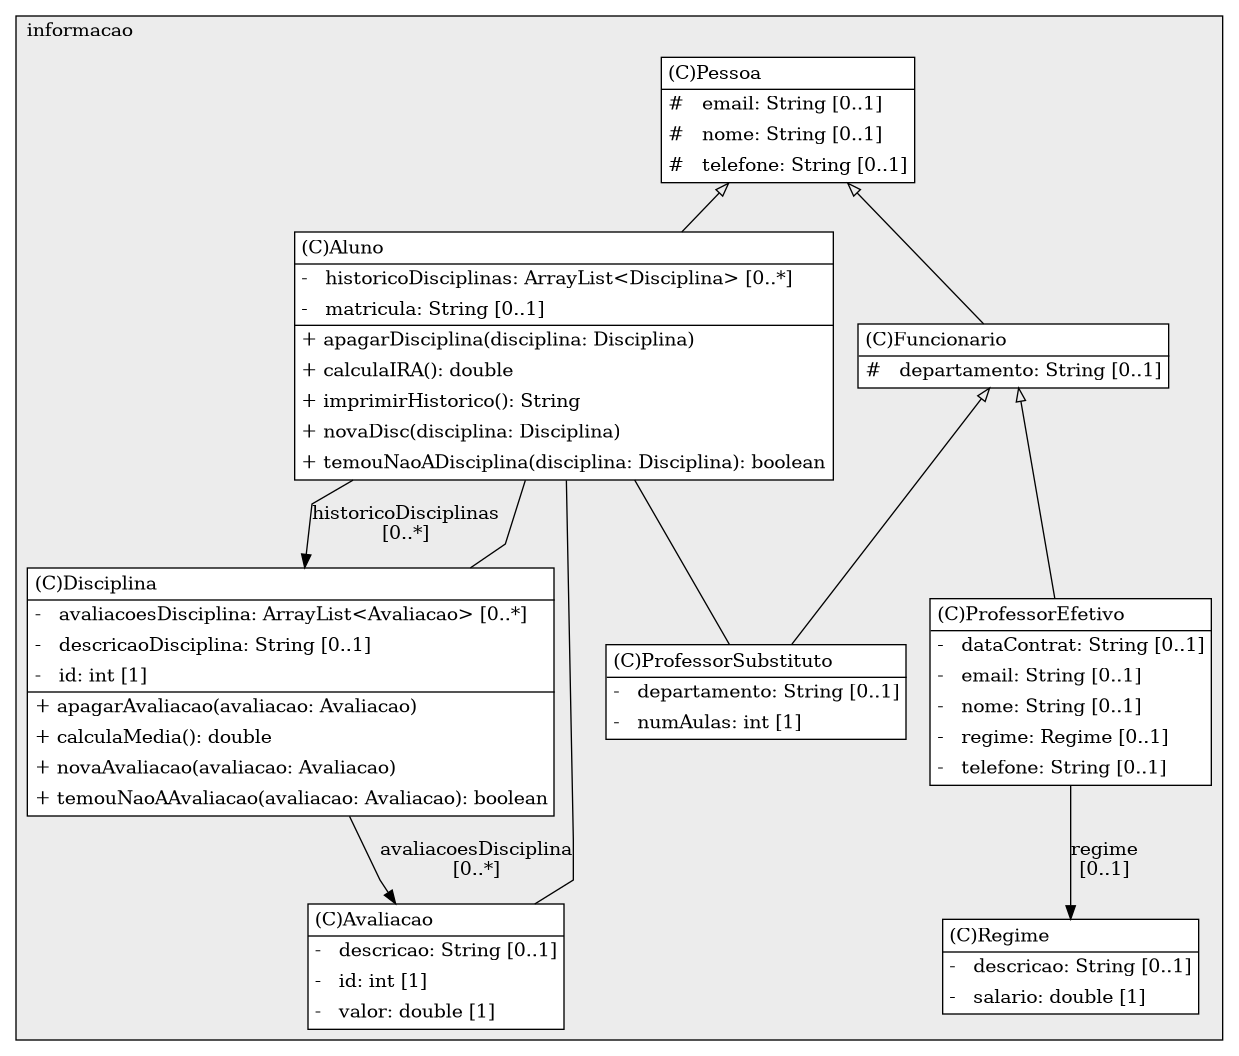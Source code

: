 @startuml

/' diagram meta data start
config=StructureConfiguration;
{
  "projectClassification": {
    "searchMode": "OpenProject", // OpenProject, AllProjects
    "includedProjects": "",
    "pathEndKeywords": "*.impl",
    "isClientPath": "",
    "isClientName": "",
    "isTestPath": "",
    "isTestName": "",
    "isMappingPath": "",
    "isMappingName": "",
    "isDataAccessPath": "",
    "isDataAccessName": "",
    "isDataStructurePath": "",
    "isDataStructureName": "",
    "isInterfaceStructuresPath": "",
    "isInterfaceStructuresName": "",
    "isEntryPointPath": "",
    "isEntryPointName": "",
    "treatFinalFieldsAsMandatory": false
  },
  "graphRestriction": {
    "classPackageExcludeFilter": "",
    "classPackageIncludeFilter": "",
    "classNameExcludeFilter": "",
    "classNameIncludeFilter": "",
    "methodNameExcludeFilter": "",
    "methodNameIncludeFilter": "",
    "removeByInheritance": "", // inheritance/annotation based filtering is done in a second step
    "removeByAnnotation": "",
    "removeByClassPackage": "", // cleanup the graph after inheritance/annotation based filtering is done
    "removeByClassName": "",
    "cutMappings": false,
    "cutEnum": true,
    "cutTests": true,
    "cutClient": true,
    "cutDataAccess": false,
    "cutInterfaceStructures": false,
    "cutDataStructures": false,
    "cutGetterAndSetter": true,
    "cutConstructors": true
  },
  "graphTraversal": {
    "forwardDepth": 6,
    "backwardDepth": 6,
    "classPackageExcludeFilter": "",
    "classPackageIncludeFilter": "",
    "classNameExcludeFilter": "",
    "classNameIncludeFilter": "",
    "methodNameExcludeFilter": "",
    "methodNameIncludeFilter": "",
    "hideMappings": false,
    "hideDataStructures": false,
    "hidePrivateMethods": true,
    "hideInterfaceCalls": true, // indirection: implementation -> interface (is hidden) -> implementation
    "onlyShowApplicationEntryPoints": false, // root node is included
    "useMethodCallsForStructureDiagram": "ForwardOnly" // ForwardOnly, BothDirections, No
  },
  "details": {
    "aggregation": "GroupByClass", // ByClass, GroupByClass, None
    "showClassGenericTypes": true,
    "showMethods": true,
    "showMethodParameterNames": true,
    "showMethodParameterTypes": true,
    "showMethodReturnType": true,
    "showPackageLevels": 2,
    "showDetailedClassStructure": true
  },
  "rootClass": "integrantes.informacao.Aluno",
  "extensionCallbackMethod": "" // qualified.class.name#methodName - signature: public static String method(String)
}
diagram meta data end '/



digraph g {
    rankdir="TB"
    splines=polyline
    

'nodes 
subgraph cluster_63486649 { 
   	label=informacao
	labeljust=l
	fillcolor="#ececec"
	style=filled
   
   Aluno1927503155[
	label=<<TABLE BORDER="1" CELLBORDER="0" CELLPADDING="4" CELLSPACING="0">
<TR><TD ALIGN="LEFT" >(C)Aluno</TD></TR>
<HR/>
<TR><TD ALIGN="LEFT" >-   historicoDisciplinas: ArrayList&lt;Disciplina&gt; [0..*]</TD></TR>
<TR><TD ALIGN="LEFT" >-   matricula: String [0..1]</TD></TR>
<HR/>
<TR><TD ALIGN="LEFT" >+ apagarDisciplina(disciplina: Disciplina)</TD></TR>
<TR><TD ALIGN="LEFT" >+ calculaIRA(): double</TD></TR>
<TR><TD ALIGN="LEFT" >+ imprimirHistorico(): String</TD></TR>
<TR><TD ALIGN="LEFT" >+ novaDisc(disciplina: Disciplina)</TD></TR>
<TR><TD ALIGN="LEFT" >+ temouNaoADisciplina(disciplina: Disciplina): boolean</TD></TR>
</TABLE>>
	style=filled
	margin=0
	shape=plaintext
	fillcolor="#FFFFFF"
];

Avaliacao1927503155[
	label=<<TABLE BORDER="1" CELLBORDER="0" CELLPADDING="4" CELLSPACING="0">
<TR><TD ALIGN="LEFT" >(C)Avaliacao</TD></TR>
<HR/>
<TR><TD ALIGN="LEFT" >-   descricao: String [0..1]</TD></TR>
<TR><TD ALIGN="LEFT" >-   id: int [1]</TD></TR>
<TR><TD ALIGN="LEFT" >-   valor: double [1]</TD></TR>
</TABLE>>
	style=filled
	margin=0
	shape=plaintext
	fillcolor="#FFFFFF"
];

Disciplina1927503155[
	label=<<TABLE BORDER="1" CELLBORDER="0" CELLPADDING="4" CELLSPACING="0">
<TR><TD ALIGN="LEFT" >(C)Disciplina</TD></TR>
<HR/>
<TR><TD ALIGN="LEFT" >-   avaliacoesDisciplina: ArrayList&lt;Avaliacao&gt; [0..*]</TD></TR>
<TR><TD ALIGN="LEFT" >-   descricaoDisciplina: String [0..1]</TD></TR>
<TR><TD ALIGN="LEFT" >-   id: int [1]</TD></TR>
<HR/>
<TR><TD ALIGN="LEFT" >+ apagarAvaliacao(avaliacao: Avaliacao)</TD></TR>
<TR><TD ALIGN="LEFT" >+ calculaMedia(): double</TD></TR>
<TR><TD ALIGN="LEFT" >+ novaAvaliacao(avaliacao: Avaliacao)</TD></TR>
<TR><TD ALIGN="LEFT" >+ temouNaoAAvaliacao(avaliacao: Avaliacao): boolean</TD></TR>
</TABLE>>
	style=filled
	margin=0
	shape=plaintext
	fillcolor="#FFFFFF"
];

Funcionario1927503155[
	label=<<TABLE BORDER="1" CELLBORDER="0" CELLPADDING="4" CELLSPACING="0">
<TR><TD ALIGN="LEFT" >(C)Funcionario</TD></TR>
<HR/>
<TR><TD ALIGN="LEFT" >#   departamento: String [0..1]</TD></TR>
</TABLE>>
	style=filled
	margin=0
	shape=plaintext
	fillcolor="#FFFFFF"
];

Pessoa1927503155[
	label=<<TABLE BORDER="1" CELLBORDER="0" CELLPADDING="4" CELLSPACING="0">
<TR><TD ALIGN="LEFT" >(C)Pessoa</TD></TR>
<HR/>
<TR><TD ALIGN="LEFT" >#   email: String [0..1]</TD></TR>
<TR><TD ALIGN="LEFT" >#   nome: String [0..1]</TD></TR>
<TR><TD ALIGN="LEFT" >#   telefone: String [0..1]</TD></TR>
</TABLE>>
	style=filled
	margin=0
	shape=plaintext
	fillcolor="#FFFFFF"
];

ProfessorEfetivo1927503155[
	label=<<TABLE BORDER="1" CELLBORDER="0" CELLPADDING="4" CELLSPACING="0">
<TR><TD ALIGN="LEFT" >(C)ProfessorEfetivo</TD></TR>
<HR/>
<TR><TD ALIGN="LEFT" >-   dataContrat: String [0..1]</TD></TR>
<TR><TD ALIGN="LEFT" >-   email: String [0..1]</TD></TR>
<TR><TD ALIGN="LEFT" >-   nome: String [0..1]</TD></TR>
<TR><TD ALIGN="LEFT" >-   regime: Regime [0..1]</TD></TR>
<TR><TD ALIGN="LEFT" >-   telefone: String [0..1]</TD></TR>
</TABLE>>
	style=filled
	margin=0
	shape=plaintext
	fillcolor="#FFFFFF"
];

ProfessorSubstituto1927503155[
	label=<<TABLE BORDER="1" CELLBORDER="0" CELLPADDING="4" CELLSPACING="0">
<TR><TD ALIGN="LEFT" >(C)ProfessorSubstituto</TD></TR>
<HR/>
<TR><TD ALIGN="LEFT" >-   departamento: String [0..1]</TD></TR>
<TR><TD ALIGN="LEFT" >-   numAulas: int [1]</TD></TR>
</TABLE>>
	style=filled
	margin=0
	shape=plaintext
	fillcolor="#FFFFFF"
];

Regime1927503155[
	label=<<TABLE BORDER="1" CELLBORDER="0" CELLPADDING="4" CELLSPACING="0">
<TR><TD ALIGN="LEFT" >(C)Regime</TD></TR>
<HR/>
<TR><TD ALIGN="LEFT" >-   descricao: String [0..1]</TD></TR>
<TR><TD ALIGN="LEFT" >-   salario: double [1]</TD></TR>
</TABLE>>
	style=filled
	margin=0
	shape=plaintext
	fillcolor="#FFFFFF"
];
} 

'edges    
Aluno1927503155 -> Avaliacao1927503155[arrowhead=none];
Aluno1927503155 -> Disciplina1927503155[arrowhead=none];
Aluno1927503155 -> Disciplina1927503155[label="historicoDisciplinas
[0..*]"];
Aluno1927503155 -> ProfessorSubstituto1927503155[arrowhead=none];
Disciplina1927503155 -> Avaliacao1927503155[label="avaliacoesDisciplina
[0..*]"];
Funcionario1927503155 -> ProfessorEfetivo1927503155[arrowhead=none, arrowtail=empty, dir=both];
Funcionario1927503155 -> ProfessorSubstituto1927503155[arrowhead=none, arrowtail=empty, dir=both];
Pessoa1927503155 -> Aluno1927503155[arrowhead=none, arrowtail=empty, dir=both];
Pessoa1927503155 -> Funcionario1927503155[arrowhead=none, arrowtail=empty, dir=both];
ProfessorEfetivo1927503155 -> Regime1927503155[label="regime
[0..1]"];
    
}
@enduml